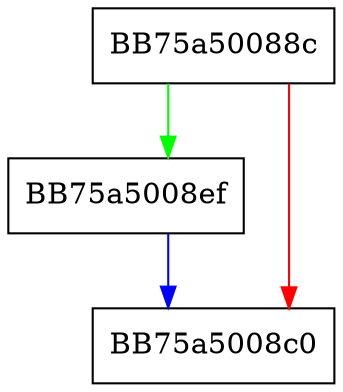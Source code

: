 digraph push_single_repeat {
  node [shape="box"];
  graph [splines=ortho];
  BB75a50088c -> BB75a5008ef [color="green"];
  BB75a50088c -> BB75a5008c0 [color="red"];
  BB75a5008ef -> BB75a5008c0 [color="blue"];
}
